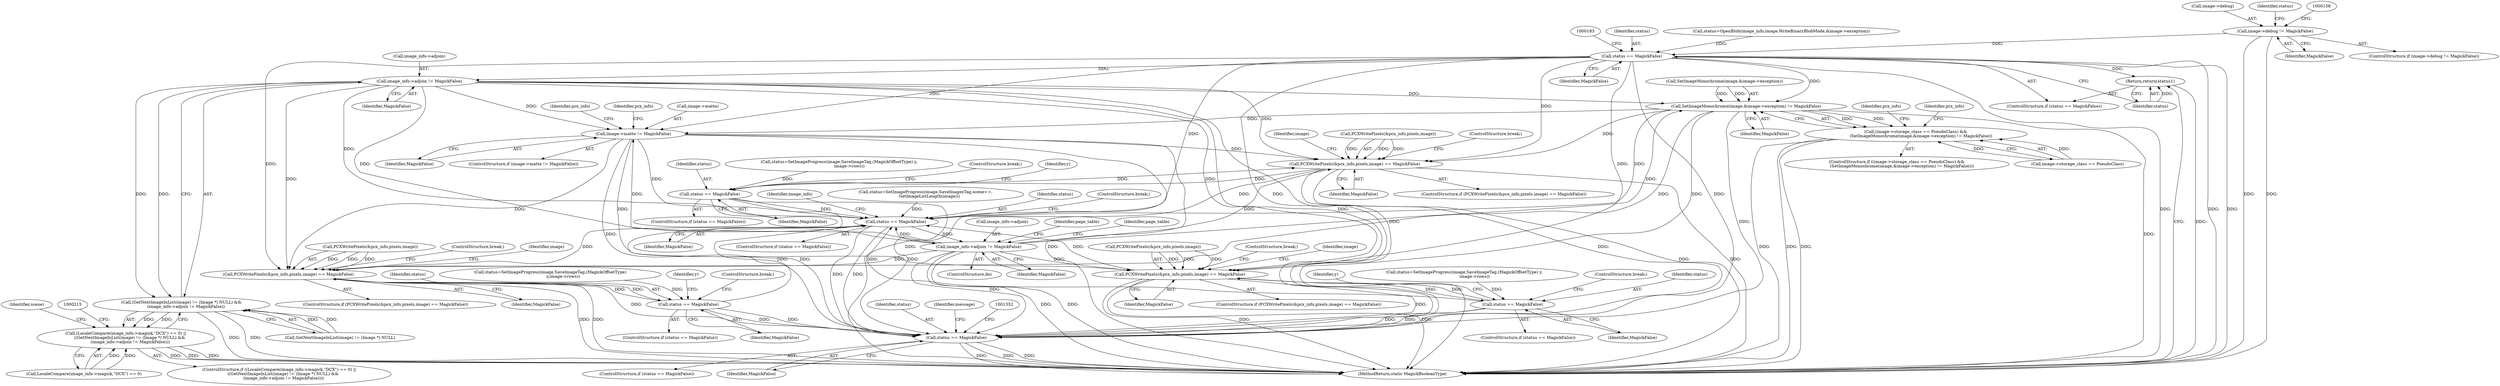digraph "0_ImageMagick_560e6e512961008938aa1d1b9aab06347b1c8f9b@pointer" {
"1000152" [label="(Call,image->debug != MagickFalse)"];
"1000177" [label="(Call,status == MagickFalse)"];
"1000180" [label="(Return,return(status);)"];
"1000208" [label="(Call,image_info->adjoin != MagickFalse)"];
"1000201" [label="(Call,(GetNextImageInList(image) != (Image *) NULL) &&\n       (image_info->adjoin != MagickFalse))"];
"1000193" [label="(Call,(LocaleCompare(image_info->magick,\"DCX\") == 0) ||\n      ((GetNextImageInList(image) != (Image *) NULL) &&\n       (image_info->adjoin != MagickFalse)))"];
"1000302" [label="(Call,SetImageMonochrome(image,&image->exception) != MagickFalse)"];
"1000296" [label="(Call,(image->storage_class == PseudoClass) &&\n        (SetImageMonochrome(image,&image->exception) != MagickFalse))"];
"1000433" [label="(Call,image->matte != MagickFalse)"];
"1000909" [label="(Call,PCXWritePixels(&pcx_info,pixels,image) == MagickFalse)"];
"1000938" [label="(Call,status == MagickFalse)"];
"1001255" [label="(Call,status == MagickFalse)"];
"1001259" [label="(Call,image_info->adjoin != MagickFalse)"];
"1001016" [label="(Call,PCXWritePixels(&pcx_info,pixels,image) == MagickFalse)"];
"1001045" [label="(Call,status == MagickFalse)"];
"1001323" [label="(Call,status == MagickFalse)"];
"1001163" [label="(Call,PCXWritePixels(&pcx_info,pixels,image) == MagickFalse)"];
"1001192" [label="(Call,status == MagickFalse)"];
"1001192" [label="(Call,status == MagickFalse)"];
"1000939" [label="(Identifier,status)"];
"1001323" [label="(Call,status == MagickFalse)"];
"1001261" [label="(Identifier,image_info)"];
"1000909" [label="(Call,PCXWritePixels(&pcx_info,pixels,image) == MagickFalse)"];
"1000295" [label="(ControlStructure,if ((image->storage_class == PseudoClass) &&\n        (SetImageMonochrome(image,&image->exception) != MagickFalse)))"];
"1000180" [label="(Return,return(status);)"];
"1001260" [label="(Call,image_info->adjoin)"];
"1001048" [label="(ControlStructure,break;)"];
"1000908" [label="(ControlStructure,if (PCXWritePixels(&pcx_info,pixels,image) == MagickFalse))"];
"1001022" [label="(Identifier,MagickFalse)"];
"1000254" [label="(ControlStructure,do)"];
"1001170" [label="(ControlStructure,break;)"];
"1000176" [label="(ControlStructure,if (status == MagickFalse))"];
"1001023" [label="(ControlStructure,break;)"];
"1001164" [label="(Call,PCXWritePixels(&pcx_info,pixels,image))"];
"1001046" [label="(Identifier,status)"];
"1001027" [label="(Identifier,image)"];
"1001325" [label="(Identifier,MagickFalse)"];
"1001174" [label="(Identifier,image)"];
"1000926" [label="(Call,status=SetImageProgress(image,SaveImageTag,(MagickOffsetType) y,\n                image->rows))"];
"1001169" [label="(Identifier,MagickFalse)"];
"1000444" [label="(Identifier,pcx_info)"];
"1000309" [label="(Identifier,MagickFalse)"];
"1000153" [label="(Call,image->debug)"];
"1001047" [label="(Identifier,MagickFalse)"];
"1000433" [label="(Call,image->matte != MagickFalse)"];
"1001180" [label="(Call,status=SetImageProgress(image,SaveImageTag,(MagickOffsetType)\n                    y,image->rows))"];
"1000437" [label="(Identifier,MagickFalse)"];
"1001065" [label="(Identifier,y)"];
"1001257" [label="(Identifier,MagickFalse)"];
"1000302" [label="(Call,SetImageMonochrome(image,&image->exception) != MagickFalse)"];
"1000179" [label="(Identifier,MagickFalse)"];
"1001263" [label="(Identifier,MagickFalse)"];
"1000297" [label="(Call,image->storage_class == PseudoClass)"];
"1001254" [label="(ControlStructure,if (status == MagickFalse))"];
"1000962" [label="(Identifier,y)"];
"1000212" [label="(Identifier,MagickFalse)"];
"1000915" [label="(Identifier,MagickFalse)"];
"1001163" [label="(Call,PCXWritePixels(&pcx_info,pixels,image) == MagickFalse)"];
"1000178" [label="(Identifier,status)"];
"1000432" [label="(ControlStructure,if (image->matte != MagickFalse))"];
"1000434" [label="(Call,image->matte)"];
"1001357" [label="(MethodReturn,static MagickBooleanType)"];
"1001017" [label="(Call,PCXWritePixels(&pcx_info,pixels,image))"];
"1000940" [label="(Identifier,MagickFalse)"];
"1000201" [label="(Call,(GetNextImageInList(image) != (Image *) NULL) &&\n       (image_info->adjoin != MagickFalse))"];
"1001044" [label="(ControlStructure,if (status == MagickFalse))"];
"1000209" [label="(Call,image_info->adjoin)"];
"1001245" [label="(Call,status=SetImageProgress(image,SaveImagesTag,scene++,\n      GetImageListLength(image)))"];
"1001191" [label="(ControlStructure,if (status == MagickFalse))"];
"1001194" [label="(Identifier,MagickFalse)"];
"1001195" [label="(ControlStructure,break;)"];
"1000312" [label="(Identifier,pcx_info)"];
"1001255" [label="(Call,status == MagickFalse)"];
"1001322" [label="(ControlStructure,if (status == MagickFalse))"];
"1000151" [label="(ControlStructure,if (image->debug != MagickFalse))"];
"1000166" [label="(Call,status=OpenBlob(image_info,image,WriteBinaryBlobMode,&image->exception))"];
"1001162" [label="(ControlStructure,if (PCXWritePixels(&pcx_info,pixels,image) == MagickFalse))"];
"1001015" [label="(ControlStructure,if (PCXWritePixels(&pcx_info,pixels,image) == MagickFalse))"];
"1000193" [label="(Call,(LocaleCompare(image_info->magick,\"DCX\") == 0) ||\n      ((GetNextImageInList(image) != (Image *) NULL) &&\n       (image_info->adjoin != MagickFalse)))"];
"1001256" [label="(Identifier,status)"];
"1000916" [label="(ControlStructure,break;)"];
"1000208" [label="(Call,image_info->adjoin != MagickFalse)"];
"1000156" [label="(Identifier,MagickFalse)"];
"1001033" [label="(Call,status=SetImageProgress(image,SaveImageTag,(MagickOffsetType) y,\n                image->rows))"];
"1000192" [label="(ControlStructure,if ((LocaleCompare(image_info->magick,\"DCX\") == 0) ||\n      ((GetNextImageInList(image) != (Image *) NULL) &&\n       (image_info->adjoin != MagickFalse))))"];
"1000317" [label="(Identifier,pcx_info)"];
"1000177" [label="(Call,status == MagickFalse)"];
"1000252" [label="(Identifier,scene)"];
"1001259" [label="(Call,image_info->adjoin != MagickFalse)"];
"1000296" [label="(Call,(image->storage_class == PseudoClass) &&\n        (SetImageMonochrome(image,&image->exception) != MagickFalse))"];
"1000202" [label="(Call,GetNextImageInList(image) != (Image *) NULL)"];
"1001324" [label="(Identifier,status)"];
"1000937" [label="(ControlStructure,if (status == MagickFalse))"];
"1001329" [label="(Identifier,message)"];
"1000303" [label="(Call,SetImageMonochrome(image,&image->exception))"];
"1000167" [label="(Identifier,status)"];
"1001016" [label="(Call,PCXWritePixels(&pcx_info,pixels,image) == MagickFalse)"];
"1000194" [label="(Call,LocaleCompare(image_info->magick,\"DCX\") == 0)"];
"1000938" [label="(Call,status == MagickFalse)"];
"1001266" [label="(Identifier,page_table)"];
"1000440" [label="(Identifier,pcx_info)"];
"1000258" [label="(Identifier,page_table)"];
"1000910" [label="(Call,PCXWritePixels(&pcx_info,pixels,image))"];
"1000152" [label="(Call,image->debug != MagickFalse)"];
"1000941" [label="(ControlStructure,break;)"];
"1000181" [label="(Identifier,status)"];
"1000920" [label="(Identifier,image)"];
"1001258" [label="(ControlStructure,break;)"];
"1001193" [label="(Identifier,status)"];
"1000758" [label="(Identifier,y)"];
"1001045" [label="(Call,status == MagickFalse)"];
"1000152" -> "1000151"  [label="AST: "];
"1000152" -> "1000156"  [label="CFG: "];
"1000153" -> "1000152"  [label="AST: "];
"1000156" -> "1000152"  [label="AST: "];
"1000158" -> "1000152"  [label="CFG: "];
"1000167" -> "1000152"  [label="CFG: "];
"1000152" -> "1001357"  [label="DDG: "];
"1000152" -> "1001357"  [label="DDG: "];
"1000152" -> "1000177"  [label="DDG: "];
"1000177" -> "1000176"  [label="AST: "];
"1000177" -> "1000179"  [label="CFG: "];
"1000178" -> "1000177"  [label="AST: "];
"1000179" -> "1000177"  [label="AST: "];
"1000181" -> "1000177"  [label="CFG: "];
"1000183" -> "1000177"  [label="CFG: "];
"1000177" -> "1001357"  [label="DDG: "];
"1000177" -> "1001357"  [label="DDG: "];
"1000177" -> "1001357"  [label="DDG: "];
"1000166" -> "1000177"  [label="DDG: "];
"1000177" -> "1000180"  [label="DDG: "];
"1000177" -> "1000208"  [label="DDG: "];
"1000177" -> "1000302"  [label="DDG: "];
"1000177" -> "1000433"  [label="DDG: "];
"1000177" -> "1000909"  [label="DDG: "];
"1000177" -> "1001016"  [label="DDG: "];
"1000177" -> "1001163"  [label="DDG: "];
"1000177" -> "1001255"  [label="DDG: "];
"1000177" -> "1001323"  [label="DDG: "];
"1000177" -> "1001323"  [label="DDG: "];
"1000180" -> "1000176"  [label="AST: "];
"1000180" -> "1000181"  [label="CFG: "];
"1000181" -> "1000180"  [label="AST: "];
"1001357" -> "1000180"  [label="CFG: "];
"1000180" -> "1001357"  [label="DDG: "];
"1000181" -> "1000180"  [label="DDG: "];
"1000208" -> "1000201"  [label="AST: "];
"1000208" -> "1000212"  [label="CFG: "];
"1000209" -> "1000208"  [label="AST: "];
"1000212" -> "1000208"  [label="AST: "];
"1000201" -> "1000208"  [label="CFG: "];
"1000208" -> "1001357"  [label="DDG: "];
"1000208" -> "1000201"  [label="DDG: "];
"1000208" -> "1000201"  [label="DDG: "];
"1000208" -> "1000302"  [label="DDG: "];
"1000208" -> "1000433"  [label="DDG: "];
"1000208" -> "1000909"  [label="DDG: "];
"1000208" -> "1001016"  [label="DDG: "];
"1000208" -> "1001163"  [label="DDG: "];
"1000208" -> "1001255"  [label="DDG: "];
"1000208" -> "1001259"  [label="DDG: "];
"1000208" -> "1001323"  [label="DDG: "];
"1000201" -> "1000193"  [label="AST: "];
"1000201" -> "1000202"  [label="CFG: "];
"1000202" -> "1000201"  [label="AST: "];
"1000193" -> "1000201"  [label="CFG: "];
"1000201" -> "1001357"  [label="DDG: "];
"1000201" -> "1001357"  [label="DDG: "];
"1000201" -> "1000193"  [label="DDG: "];
"1000201" -> "1000193"  [label="DDG: "];
"1000202" -> "1000201"  [label="DDG: "];
"1000202" -> "1000201"  [label="DDG: "];
"1000193" -> "1000192"  [label="AST: "];
"1000193" -> "1000194"  [label="CFG: "];
"1000194" -> "1000193"  [label="AST: "];
"1000215" -> "1000193"  [label="CFG: "];
"1000252" -> "1000193"  [label="CFG: "];
"1000193" -> "1001357"  [label="DDG: "];
"1000193" -> "1001357"  [label="DDG: "];
"1000193" -> "1001357"  [label="DDG: "];
"1000194" -> "1000193"  [label="DDG: "];
"1000194" -> "1000193"  [label="DDG: "];
"1000302" -> "1000296"  [label="AST: "];
"1000302" -> "1000309"  [label="CFG: "];
"1000303" -> "1000302"  [label="AST: "];
"1000309" -> "1000302"  [label="AST: "];
"1000296" -> "1000302"  [label="CFG: "];
"1000302" -> "1001357"  [label="DDG: "];
"1000302" -> "1000296"  [label="DDG: "];
"1000302" -> "1000296"  [label="DDG: "];
"1000303" -> "1000302"  [label="DDG: "];
"1000303" -> "1000302"  [label="DDG: "];
"1001259" -> "1000302"  [label="DDG: "];
"1000302" -> "1000433"  [label="DDG: "];
"1000302" -> "1000909"  [label="DDG: "];
"1000302" -> "1001016"  [label="DDG: "];
"1000302" -> "1001163"  [label="DDG: "];
"1000302" -> "1001255"  [label="DDG: "];
"1000302" -> "1001323"  [label="DDG: "];
"1000296" -> "1000295"  [label="AST: "];
"1000296" -> "1000297"  [label="CFG: "];
"1000297" -> "1000296"  [label="AST: "];
"1000312" -> "1000296"  [label="CFG: "];
"1000317" -> "1000296"  [label="CFG: "];
"1000296" -> "1001357"  [label="DDG: "];
"1000296" -> "1001357"  [label="DDG: "];
"1000296" -> "1001357"  [label="DDG: "];
"1000297" -> "1000296"  [label="DDG: "];
"1000297" -> "1000296"  [label="DDG: "];
"1000433" -> "1000432"  [label="AST: "];
"1000433" -> "1000437"  [label="CFG: "];
"1000434" -> "1000433"  [label="AST: "];
"1000437" -> "1000433"  [label="AST: "];
"1000440" -> "1000433"  [label="CFG: "];
"1000444" -> "1000433"  [label="CFG: "];
"1000433" -> "1001357"  [label="DDG: "];
"1000433" -> "1001357"  [label="DDG: "];
"1001259" -> "1000433"  [label="DDG: "];
"1000433" -> "1000909"  [label="DDG: "];
"1000433" -> "1001016"  [label="DDG: "];
"1000433" -> "1001163"  [label="DDG: "];
"1000433" -> "1001255"  [label="DDG: "];
"1000433" -> "1001323"  [label="DDG: "];
"1000909" -> "1000908"  [label="AST: "];
"1000909" -> "1000915"  [label="CFG: "];
"1000910" -> "1000909"  [label="AST: "];
"1000915" -> "1000909"  [label="AST: "];
"1000916" -> "1000909"  [label="CFG: "];
"1000920" -> "1000909"  [label="CFG: "];
"1000909" -> "1001357"  [label="DDG: "];
"1000909" -> "1001357"  [label="DDG: "];
"1000910" -> "1000909"  [label="DDG: "];
"1000910" -> "1000909"  [label="DDG: "];
"1000910" -> "1000909"  [label="DDG: "];
"1001259" -> "1000909"  [label="DDG: "];
"1000938" -> "1000909"  [label="DDG: "];
"1000909" -> "1000938"  [label="DDG: "];
"1000909" -> "1001255"  [label="DDG: "];
"1000909" -> "1001323"  [label="DDG: "];
"1000938" -> "1000937"  [label="AST: "];
"1000938" -> "1000940"  [label="CFG: "];
"1000939" -> "1000938"  [label="AST: "];
"1000940" -> "1000938"  [label="AST: "];
"1000941" -> "1000938"  [label="CFG: "];
"1000758" -> "1000938"  [label="CFG: "];
"1000926" -> "1000938"  [label="DDG: "];
"1000938" -> "1001255"  [label="DDG: "];
"1000938" -> "1001323"  [label="DDG: "];
"1000938" -> "1001323"  [label="DDG: "];
"1001255" -> "1001254"  [label="AST: "];
"1001255" -> "1001257"  [label="CFG: "];
"1001256" -> "1001255"  [label="AST: "];
"1001257" -> "1001255"  [label="AST: "];
"1001261" -> "1001255"  [label="CFG: "];
"1001258" -> "1001255"  [label="CFG: "];
"1001245" -> "1001255"  [label="DDG: "];
"1001045" -> "1001255"  [label="DDG: "];
"1001016" -> "1001255"  [label="DDG: "];
"1001192" -> "1001255"  [label="DDG: "];
"1001259" -> "1001255"  [label="DDG: "];
"1001163" -> "1001255"  [label="DDG: "];
"1001255" -> "1001259"  [label="DDG: "];
"1001255" -> "1001323"  [label="DDG: "];
"1001255" -> "1001323"  [label="DDG: "];
"1001259" -> "1000254"  [label="AST: "];
"1001259" -> "1001263"  [label="CFG: "];
"1001260" -> "1001259"  [label="AST: "];
"1001263" -> "1001259"  [label="AST: "];
"1000258" -> "1001259"  [label="CFG: "];
"1001266" -> "1001259"  [label="CFG: "];
"1001259" -> "1001357"  [label="DDG: "];
"1001259" -> "1001357"  [label="DDG: "];
"1001259" -> "1001016"  [label="DDG: "];
"1001259" -> "1001163"  [label="DDG: "];
"1001259" -> "1001323"  [label="DDG: "];
"1001016" -> "1001015"  [label="AST: "];
"1001016" -> "1001022"  [label="CFG: "];
"1001017" -> "1001016"  [label="AST: "];
"1001022" -> "1001016"  [label="AST: "];
"1001023" -> "1001016"  [label="CFG: "];
"1001027" -> "1001016"  [label="CFG: "];
"1001016" -> "1001357"  [label="DDG: "];
"1001016" -> "1001357"  [label="DDG: "];
"1001017" -> "1001016"  [label="DDG: "];
"1001017" -> "1001016"  [label="DDG: "];
"1001017" -> "1001016"  [label="DDG: "];
"1001045" -> "1001016"  [label="DDG: "];
"1001016" -> "1001045"  [label="DDG: "];
"1001016" -> "1001323"  [label="DDG: "];
"1001045" -> "1001044"  [label="AST: "];
"1001045" -> "1001047"  [label="CFG: "];
"1001046" -> "1001045"  [label="AST: "];
"1001047" -> "1001045"  [label="AST: "];
"1001048" -> "1001045"  [label="CFG: "];
"1000962" -> "1001045"  [label="CFG: "];
"1001033" -> "1001045"  [label="DDG: "];
"1001045" -> "1001323"  [label="DDG: "];
"1001045" -> "1001323"  [label="DDG: "];
"1001323" -> "1001322"  [label="AST: "];
"1001323" -> "1001325"  [label="CFG: "];
"1001324" -> "1001323"  [label="AST: "];
"1001325" -> "1001323"  [label="AST: "];
"1001329" -> "1001323"  [label="CFG: "];
"1001352" -> "1001323"  [label="CFG: "];
"1001323" -> "1001357"  [label="DDG: "];
"1001323" -> "1001357"  [label="DDG: "];
"1001323" -> "1001357"  [label="DDG: "];
"1001192" -> "1001323"  [label="DDG: "];
"1001192" -> "1001323"  [label="DDG: "];
"1001163" -> "1001323"  [label="DDG: "];
"1001163" -> "1001162"  [label="AST: "];
"1001163" -> "1001169"  [label="CFG: "];
"1001164" -> "1001163"  [label="AST: "];
"1001169" -> "1001163"  [label="AST: "];
"1001170" -> "1001163"  [label="CFG: "];
"1001174" -> "1001163"  [label="CFG: "];
"1001163" -> "1001357"  [label="DDG: "];
"1001163" -> "1001357"  [label="DDG: "];
"1001164" -> "1001163"  [label="DDG: "];
"1001164" -> "1001163"  [label="DDG: "];
"1001164" -> "1001163"  [label="DDG: "];
"1001192" -> "1001163"  [label="DDG: "];
"1001163" -> "1001192"  [label="DDG: "];
"1001192" -> "1001191"  [label="AST: "];
"1001192" -> "1001194"  [label="CFG: "];
"1001193" -> "1001192"  [label="AST: "];
"1001194" -> "1001192"  [label="AST: "];
"1001195" -> "1001192"  [label="CFG: "];
"1001065" -> "1001192"  [label="CFG: "];
"1001180" -> "1001192"  [label="DDG: "];
}
